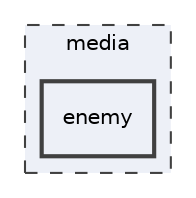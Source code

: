 digraph "media/enemy"
{
 // LATEX_PDF_SIZE
  edge [fontname="Helvetica",fontsize="10",labelfontname="Helvetica",labelfontsize="10"];
  node [fontname="Helvetica",fontsize="10",shape=record];
  compound=true
  subgraph clusterdir_39dc0668bd5a501998f94e8b4e546c71 {
    graph [ bgcolor="#edf0f7", pencolor="grey25", style="filled,dashed,", label="media", fontname="Helvetica", fontsize="10", URL="dir_39dc0668bd5a501998f94e8b4e546c71.html"]
  dir_58668f17cb6430219937e7f147b55b19 [shape=box, label="enemy", style="filled,bold,", fillcolor="#edf0f7", color="grey25", URL="dir_58668f17cb6430219937e7f147b55b19.html"];
  }
}
